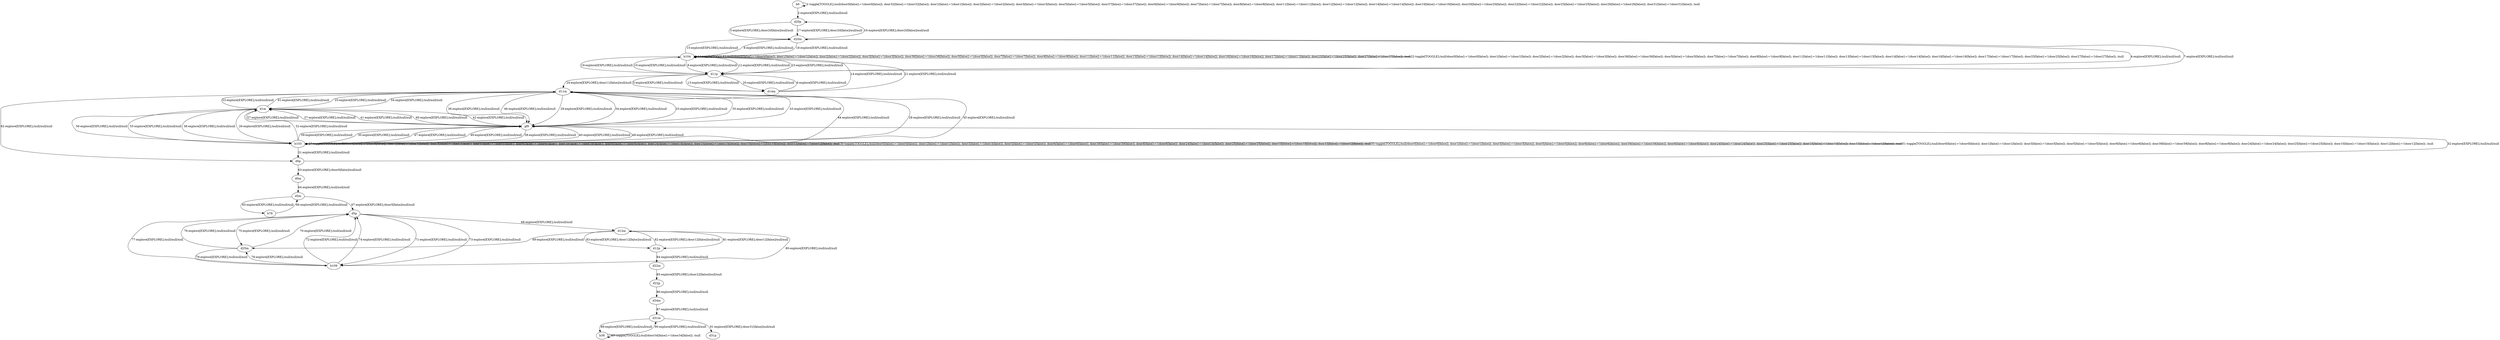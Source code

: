 # Total number of goals covered by this test: 2
# d31m --> b38
# d34m --> d31m

digraph g {
"b0" -> "b0" [label = "1-toggle[TOGGLE];/null/door0[false]:=!(door0[false]); door32[false]:=!(door32[false]); door1[false]:=!(door1[false]); door2[false]:=!(door2[false]); door3[false]:=!(door3[false]); door5[false]:=!(door5[false]); door37[false]:=!(door37[false]); door6[false]:=!(door6[false]); door7[false]:=!(door7[false]); door8[false]:=!(door8[false]); door11[false]:=!(door11[false]); door12[false]:=!(door12[false]); door14[false]:=!(door14[false]); door16[false]:=!(door16[false]); door20[false]:=!(door20[false]); door22[false]:=!(door22[false]); door25[false]:=!(door25[false]); door26[false]:=!(door26[false]); door31[false]:=!(door31[false]); /null"];
"b0" -> "d20p" [label = "2-explore[EXPLORE];/null/null/null"];
"d20p" -> "d20m" [label = "3-explore[EXPLORE];/door20[false]/null/null"];
"d20m" -> "d11p" [label = "4-explore[EXPLORE];/null/null/null"];
"d11p" -> "d14m" [label = "5-explore[EXPLORE];/null/null/null"];
"d14m" -> "d11p" [label = "6-explore[EXPLORE];/null/null/null"];
"d11p" -> "d20m" [label = "7-explore[EXPLORE];/null/null/null"];
"d20m" -> "b104" [label = "8-explore[EXPLORE];/null/null/null"];
"b104" -> "d11p" [label = "9-explore[EXPLORE];/null/null/null"];
"d11p" -> "b104" [label = "10-explore[EXPLORE];/null/null/null"];
"b104" -> "b104" [label = "11-toggle[TOGGLE];/null/door0[false]:=!(door0[false]); door1[false]:=!(door1[false]); door2[false]:=!(door2[false]); door3[false]:=!(door3[false]); door36[false]:=!(door36[false]); door5[false]:=!(door5[false]); door7[false]:=!(door7[false]); door9[false]:=!(door9[false]); door11[false]:=!(door11[false]); door13[false]:=!(door13[false]); door14[false]:=!(door14[false]); door16[false]:=!(door16[false]); door17[false]:=!(door17[false]); door25[false]:=!(door25[false]); door27[false]:=!(door27[false]); /null"];
"b104" -> "d11p" [label = "12-explore[EXPLORE];/null/null/null"];
"d11p" -> "d14m" [label = "13-explore[EXPLORE];/null/null/null"];
"d14m" -> "b104" [label = "14-explore[EXPLORE];/null/null/null"];
"b104" -> "d20m" [label = "15-explore[EXPLORE];/null/null/null"];
"d20m" -> "d20p" [label = "16-explore[EXPLORE];/door20[false]/null/null"];
"d20p" -> "d20m" [label = "17-explore[EXPLORE];/door20[false]/null/null"];
"d20m" -> "b104" [label = "18-explore[EXPLORE];/null/null/null"];
"b104" -> "d11p" [label = "19-explore[EXPLORE];/null/null/null"];
"d11p" -> "d14m" [label = "20-explore[EXPLORE];/null/null/null"];
"d14m" -> "b104" [label = "21-explore[EXPLORE];/null/null/null"];
"b104" -> "b104" [label = "22-toggle[TOGGLE];/null/door0[false]:=!(door0[false]); door1[false]:=!(door1[false]); door2[false]:=!(door2[false]); door3[false]:=!(door3[false]); door36[false]:=!(door36[false]); door5[false]:=!(door5[false]); door7[false]:=!(door7[false]); door9[false]:=!(door9[false]); door11[false]:=!(door11[false]); door13[false]:=!(door13[false]); door14[false]:=!(door14[false]); door16[false]:=!(door16[false]); door17[false]:=!(door17[false]); door25[false]:=!(door25[false]); door27[false]:=!(door27[false]); /null"];
"b104" -> "d11p" [label = "23-explore[EXPLORE];/null/null/null"];
"d11p" -> "d11m" [label = "24-explore[EXPLORE];/door11[false]/null/null"];
"d11m" -> "d1m" [label = "25-explore[EXPLORE];/null/null/null"];
"d1m" -> "b103" [label = "26-explore[EXPLORE];/null/null/null"];
"b103" -> "b103" [label = "27-toggle[TOGGLE];/null/door0[false]:=!(door0[false]); door1[false]:=!(door1[false]); door3[false]:=!(door3[false]); door5[false]:=!(door5[false]); door6[false]:=!(door6[false]); door39[false]:=!(door39[false]); door8[false]:=!(door8[false]); door24[false]:=!(door24[false]); door25[false]:=!(door25[false]); door10[false]:=!(door10[false]); door12[false]:=!(door12[false]); /null"];
"b103" -> "d11m" [label = "28-explore[EXPLORE];/null/null/null"];
"d11m" -> "gf9" [label = "29-explore[EXPLORE];/null/null/null"];
"gf9" -> "b103" [label = "30-explore[EXPLORE];/null/null/null"];
"b103" -> "d0p" [label = "31-explore[EXPLORE];/null/null/null"];
"d0p" -> "gf9" [label = "32-explore[EXPLORE];/null/null/null"];
"gf9" -> "d11m" [label = "33-explore[EXPLORE];/null/null/null"];
"d11m" -> "gf9" [label = "34-explore[EXPLORE];/null/null/null"];
"gf9" -> "d11m" [label = "35-explore[EXPLORE];/null/null/null"];
"d11m" -> "gf9" [label = "36-explore[EXPLORE];/null/null/null"];
"gf9" -> "d1m" [label = "37-explore[EXPLORE];/null/null/null"];
"d1m" -> "b103" [label = "38-explore[EXPLORE];/null/null/null"];
"b103" -> "b103" [label = "39-toggle[TOGGLE];/null/door0[false]:=!(door0[false]); door1[false]:=!(door1[false]); door3[false]:=!(door3[false]); door5[false]:=!(door5[false]); door6[false]:=!(door6[false]); door39[false]:=!(door39[false]); door8[false]:=!(door8[false]); door24[false]:=!(door24[false]); door25[false]:=!(door25[false]); door10[false]:=!(door10[false]); door12[false]:=!(door12[false]); /null"];
"b103" -> "gf9" [label = "40-explore[EXPLORE];/null/null/null"];
"gf9" -> "d1m" [label = "41-explore[EXPLORE];/null/null/null"];
"d1m" -> "gf9" [label = "42-explore[EXPLORE];/null/null/null"];
"gf9" -> "d11m" [label = "43-explore[EXPLORE];/null/null/null"];
"d11m" -> "b103" [label = "44-explore[EXPLORE];/null/null/null"];
"b103" -> "d11m" [label = "45-explore[EXPLORE];/null/null/null"];
"d11m" -> "gf9" [label = "46-explore[EXPLORE];/null/null/null"];
"gf9" -> "b103" [label = "47-explore[EXPLORE];/null/null/null"];
"b103" -> "gf9" [label = "48-explore[EXPLORE];/null/null/null"];
"gf9" -> "b103" [label = "49-explore[EXPLORE];/null/null/null"];
"b103" -> "b103" [label = "50-toggle[TOGGLE];/null/door0[false]:=!(door0[false]); door1[false]:=!(door1[false]); door3[false]:=!(door3[false]); door5[false]:=!(door5[false]); door6[false]:=!(door6[false]); door39[false]:=!(door39[false]); door8[false]:=!(door8[false]); door24[false]:=!(door24[false]); door25[false]:=!(door25[false]); door10[false]:=!(door10[false]); door12[false]:=!(door12[false]); /null"];
"b103" -> "b103" [label = "51-toggle[TOGGLE];/null/door0[false]:=!(door0[false]); door1[false]:=!(door1[false]); door3[false]:=!(door3[false]); door5[false]:=!(door5[false]); door6[false]:=!(door6[false]); door39[false]:=!(door39[false]); door8[false]:=!(door8[false]); door24[false]:=!(door24[false]); door25[false]:=!(door25[false]); door10[false]:=!(door10[false]); door12[false]:=!(door12[false]); /null"];
"b103" -> "d1m" [label = "52-explore[EXPLORE];/null/null/null"];
"d1m" -> "d11m" [label = "53-explore[EXPLORE];/null/null/null"];
"d11m" -> "d1m" [label = "54-explore[EXPLORE];/null/null/null"];
"d1m" -> "b103" [label = "55-explore[EXPLORE];/null/null/null"];
"b103" -> "d1m" [label = "56-explore[EXPLORE];/null/null/null"];
"d1m" -> "gf9" [label = "57-explore[EXPLORE];/null/null/null"];
"gf9" -> "b103" [label = "58-explore[EXPLORE];/null/null/null"];
"b103" -> "gf9" [label = "59-explore[EXPLORE];/null/null/null"];
"gf9" -> "d1m" [label = "60-explore[EXPLORE];/null/null/null"];
"d1m" -> "d11m" [label = "61-explore[EXPLORE];/null/null/null"];
"d11m" -> "d0p" [label = "62-explore[EXPLORE];/null/null/null"];
"d0p" -> "d0m" [label = "63-explore[EXPLORE];/door0[false]/null/null"];
"d0m" -> "d5m" [label = "64-explore[EXPLORE];/null/null/null"];
"d5m" -> "b78" [label = "65-explore[EXPLORE];/null/null/null"];
"b78" -> "d5m" [label = "66-explore[EXPLORE];/null/null/null"];
"d5m" -> "d5p" [label = "67-explore[EXPLORE];/door5[false]/null/null"];
"d5p" -> "d12m" [label = "68-explore[EXPLORE];/null/null/null"];
"d12m" -> "d25m" [label = "69-explore[EXPLORE];/null/null/null"];
"d25m" -> "d5p" [label = "70-explore[EXPLORE];/null/null/null"];
"d5p" -> "b109" [label = "71-explore[EXPLORE];/null/null/null"];
"b109" -> "d5p" [label = "72-explore[EXPLORE];/null/null/null"];
"d5p" -> "b109" [label = "73-explore[EXPLORE];/null/null/null"];
"b109" -> "d5p" [label = "74-explore[EXPLORE];/null/null/null"];
"d5p" -> "d25m" [label = "75-explore[EXPLORE];/null/null/null"];
"d25m" -> "d5p" [label = "76-explore[EXPLORE];/null/null/null"];
"d5p" -> "b109" [label = "77-explore[EXPLORE];/null/null/null"];
"b109" -> "d25m" [label = "78-explore[EXPLORE];/null/null/null"];
"d25m" -> "b109" [label = "79-explore[EXPLORE];/null/null/null"];
"b109" -> "d12m" [label = "80-explore[EXPLORE];/null/null/null"];
"d12m" -> "d12p" [label = "81-explore[EXPLORE];/door12[false]/null/null"];
"d12p" -> "d12m" [label = "82-explore[EXPLORE];/door12[false]/null/null"];
"d12m" -> "d12p" [label = "83-explore[EXPLORE];/door12[false]/null/null"];
"d12p" -> "d22m" [label = "84-explore[EXPLORE];/null/null/null"];
"d22m" -> "d22p" [label = "85-explore[EXPLORE];/door22[false]/null/null"];
"d22p" -> "d34m" [label = "86-explore[EXPLORE];/null/null/null"];
"d34m" -> "d31m" [label = "87-explore[EXPLORE];/null/null/null"];
"d31m" -> "b38" [label = "88-explore[EXPLORE];/null/null/null"];
"b38" -> "b38" [label = "89-toggle[TOGGLE];/null/door34[false]:=!(door34[false]); /null"];
"b38" -> "d31m" [label = "90-explore[EXPLORE];/null/null/null"];
"d31m" -> "d31p" [label = "91-explore[EXPLORE];/door31[false]/null/null"];
}